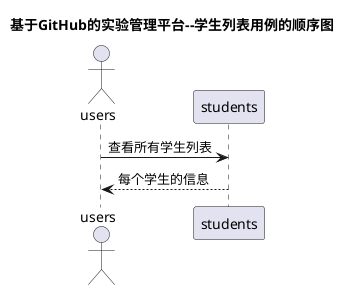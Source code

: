@startuml
title 基于GitHub的实验管理平台--学生列表用例的顺序图
actor users
users -> students: 查看所有学生列表
students --> users:每个学生的信息
@enduml